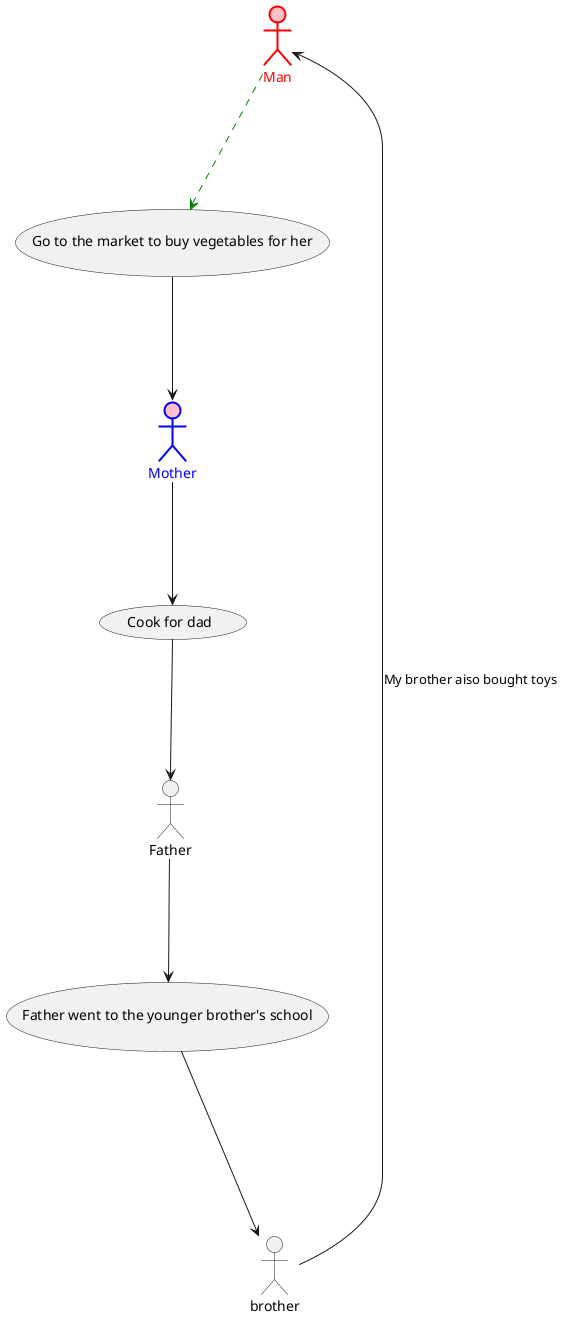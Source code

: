 @startuml
actor Man #pink;line:red;line.bold;text:red
Man ---> (Go to the market to buy vegetables for her) #green;line.dashed;text:red
actor Mother #pink;line:blue;line.bold;text:blue
(Go to the market to buy vegetables for her) ---> Mother
Mother ---> (Cook for dad)
(Cook for dad)---> Father
Father ---> (Father went to the younger brother's school)
(Father went to the younger brother's school) ----> brother
brother ---> Man : My brother aiso bought toys
@enduml